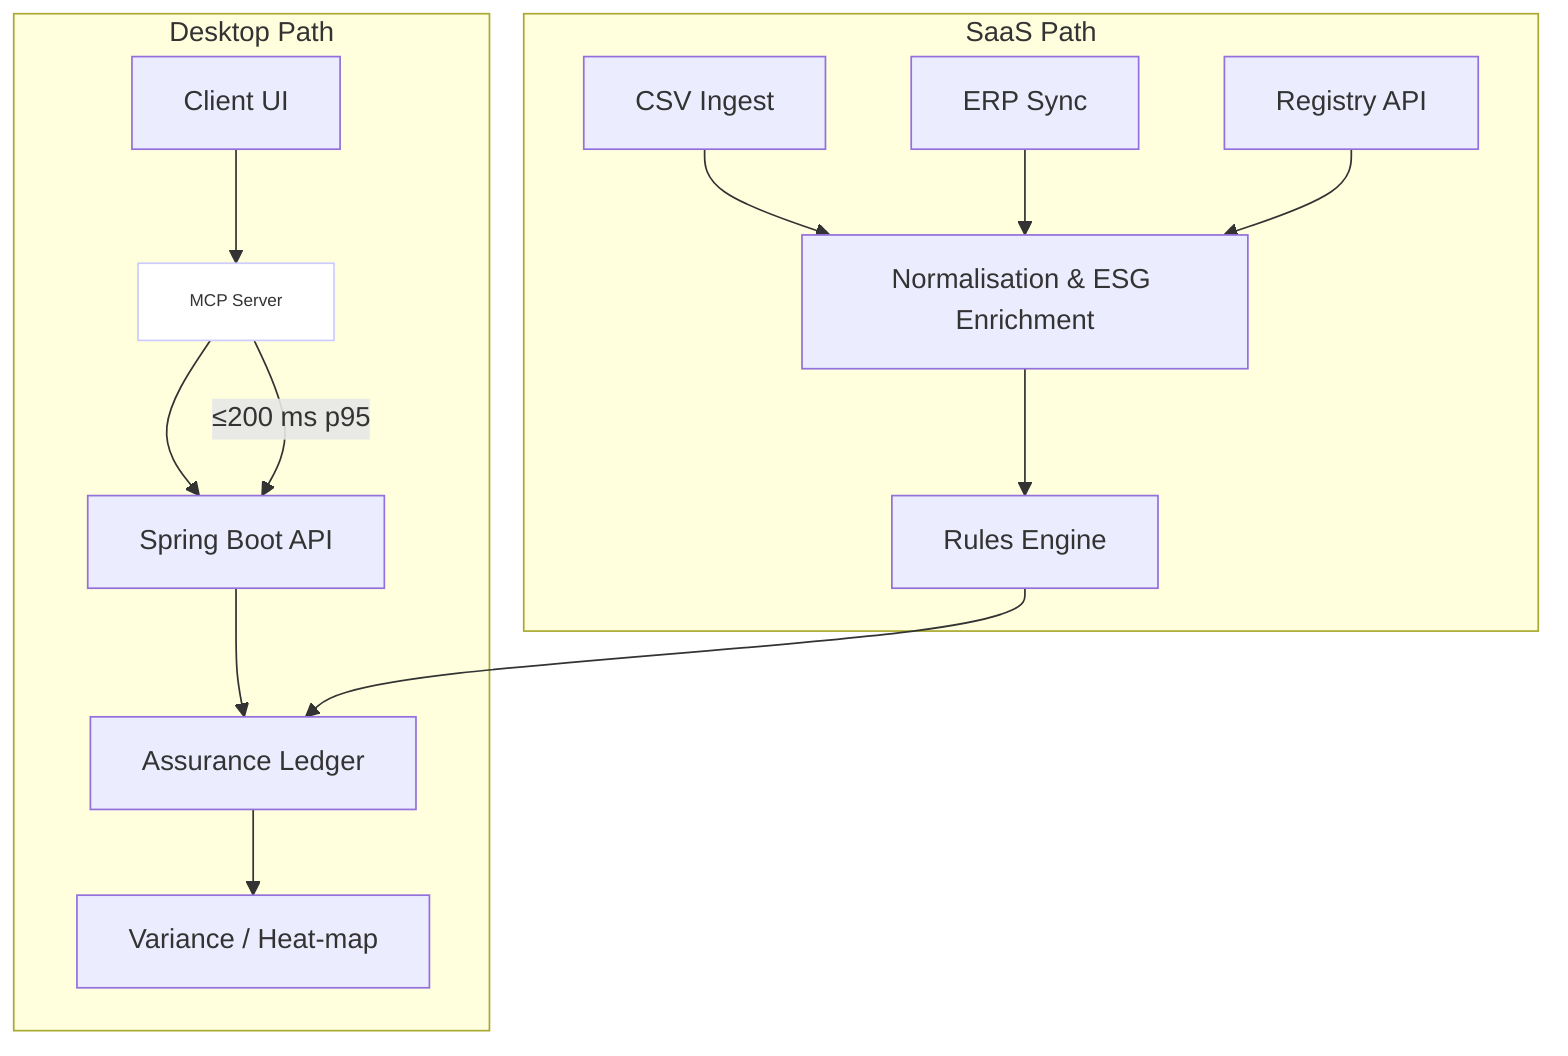 graph TD
    subgraph Desktop Path
        UI[Client UI] --> MCP[MCP Server]
        MCP --> API[Spring Boot API]
        API --> Ledger[Assurance Ledger]
        Ledger --> Dashboards[Variance / Heat-map]
    end

    subgraph SaaS Path
        CSV[CSV Ingest] --> Norm[Normalisation & ESG Enrichment]
        ERP[ERP Sync] --> Norm
        Registry[Registry API] --> Norm
        Norm --> Rules[Rules Engine]
        Rules --> Ledger
    end

    %% Latency annotations
    classDef latency fill:#fff,stroke:#ccf,stroke-width:1px,font-size:10px;
    MCP:::latency -->|"≤200 ms p95"| API